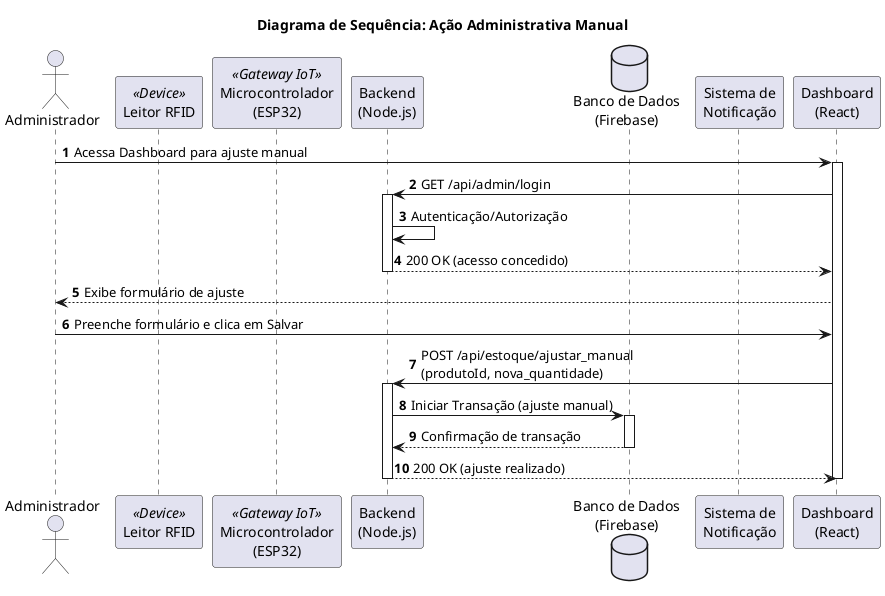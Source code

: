@startuml
title Diagrama de Sequência: Ação Administrativa Manual

autonumber

actor "Administrador" as Admin
participant "Leitor RFID" as RFID <<Device>>
participant "Microcontrolador\n(ESP32)" as ESP32 <<Gateway IoT>>
participant "Backend\n(Node.js)" as Backend
database "Banco de Dados\n(Firebase)" as BD
participant "Sistema de\nNotificação" as Notificacao
participant "Dashboard\n(React)" as Dashboard

Admin -> Dashboard: Acessa Dashboard para ajuste manual
activate Dashboard
Dashboard -> Backend: GET /api/admin/login
activate Backend
Backend -> Backend: Autenticação/Autorização
Backend --> Dashboard: 200 OK (acesso concedido)
deactivate Backend
Dashboard --> Admin: Exibe formulário de ajuste

Admin -> Dashboard: Preenche formulário e clica em Salvar
Dashboard -> Backend: POST /api/estoque/ajustar_manual\n(produtoId, nova_quantidade)
activate Backend
Backend -> BD: Iniciar Transação (ajuste manual)
activate BD
BD --> Backend: Confirmação de transação
deactivate BD
Backend --> Dashboard: 200 OK (ajuste realizado)
deactivate Backend
deactivate Dashboard

@enduml